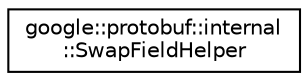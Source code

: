 digraph "类继承关系图"
{
 // LATEX_PDF_SIZE
  edge [fontname="Helvetica",fontsize="10",labelfontname="Helvetica",labelfontsize="10"];
  node [fontname="Helvetica",fontsize="10",shape=record];
  rankdir="LR";
  Node0 [label="google::protobuf::internal\l::SwapFieldHelper",height=0.2,width=0.4,color="black", fillcolor="white", style="filled",URL="$classgoogle_1_1protobuf_1_1internal_1_1SwapFieldHelper.html",tooltip=" "];
}
